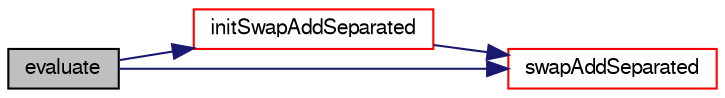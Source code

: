 digraph "evaluate"
{
  bgcolor="transparent";
  edge [fontname="FreeSans",fontsize="10",labelfontname="FreeSans",labelfontsize="10"];
  node [fontname="FreeSans",fontsize="10",shape=record];
  rankdir="LR";
  Node399 [label="evaluate",height=0.2,width=0.4,color="black", fillcolor="grey75", style="filled", fontcolor="black"];
  Node399 -> Node400 [color="midnightblue",fontsize="10",style="solid",fontname="FreeSans"];
  Node400 [label="initSwapAddSeparated",height=0.2,width=0.4,color="red",URL="$a26602.html#a5d2b2f51aa5cebfe20879dfbe67f2bc4",tooltip="Initialise swap of non-collocated patch point values. "];
  Node400 -> Node405 [color="midnightblue",fontsize="10",style="solid",fontname="FreeSans"];
  Node405 [label="swapAddSeparated",height=0.2,width=0.4,color="red",URL="$a26602.html#a3aae157a027e0aa964e285d768f7ec86",tooltip="Complete swap of patch point values and add to local values. "];
  Node399 -> Node405 [color="midnightblue",fontsize="10",style="solid",fontname="FreeSans"];
}
